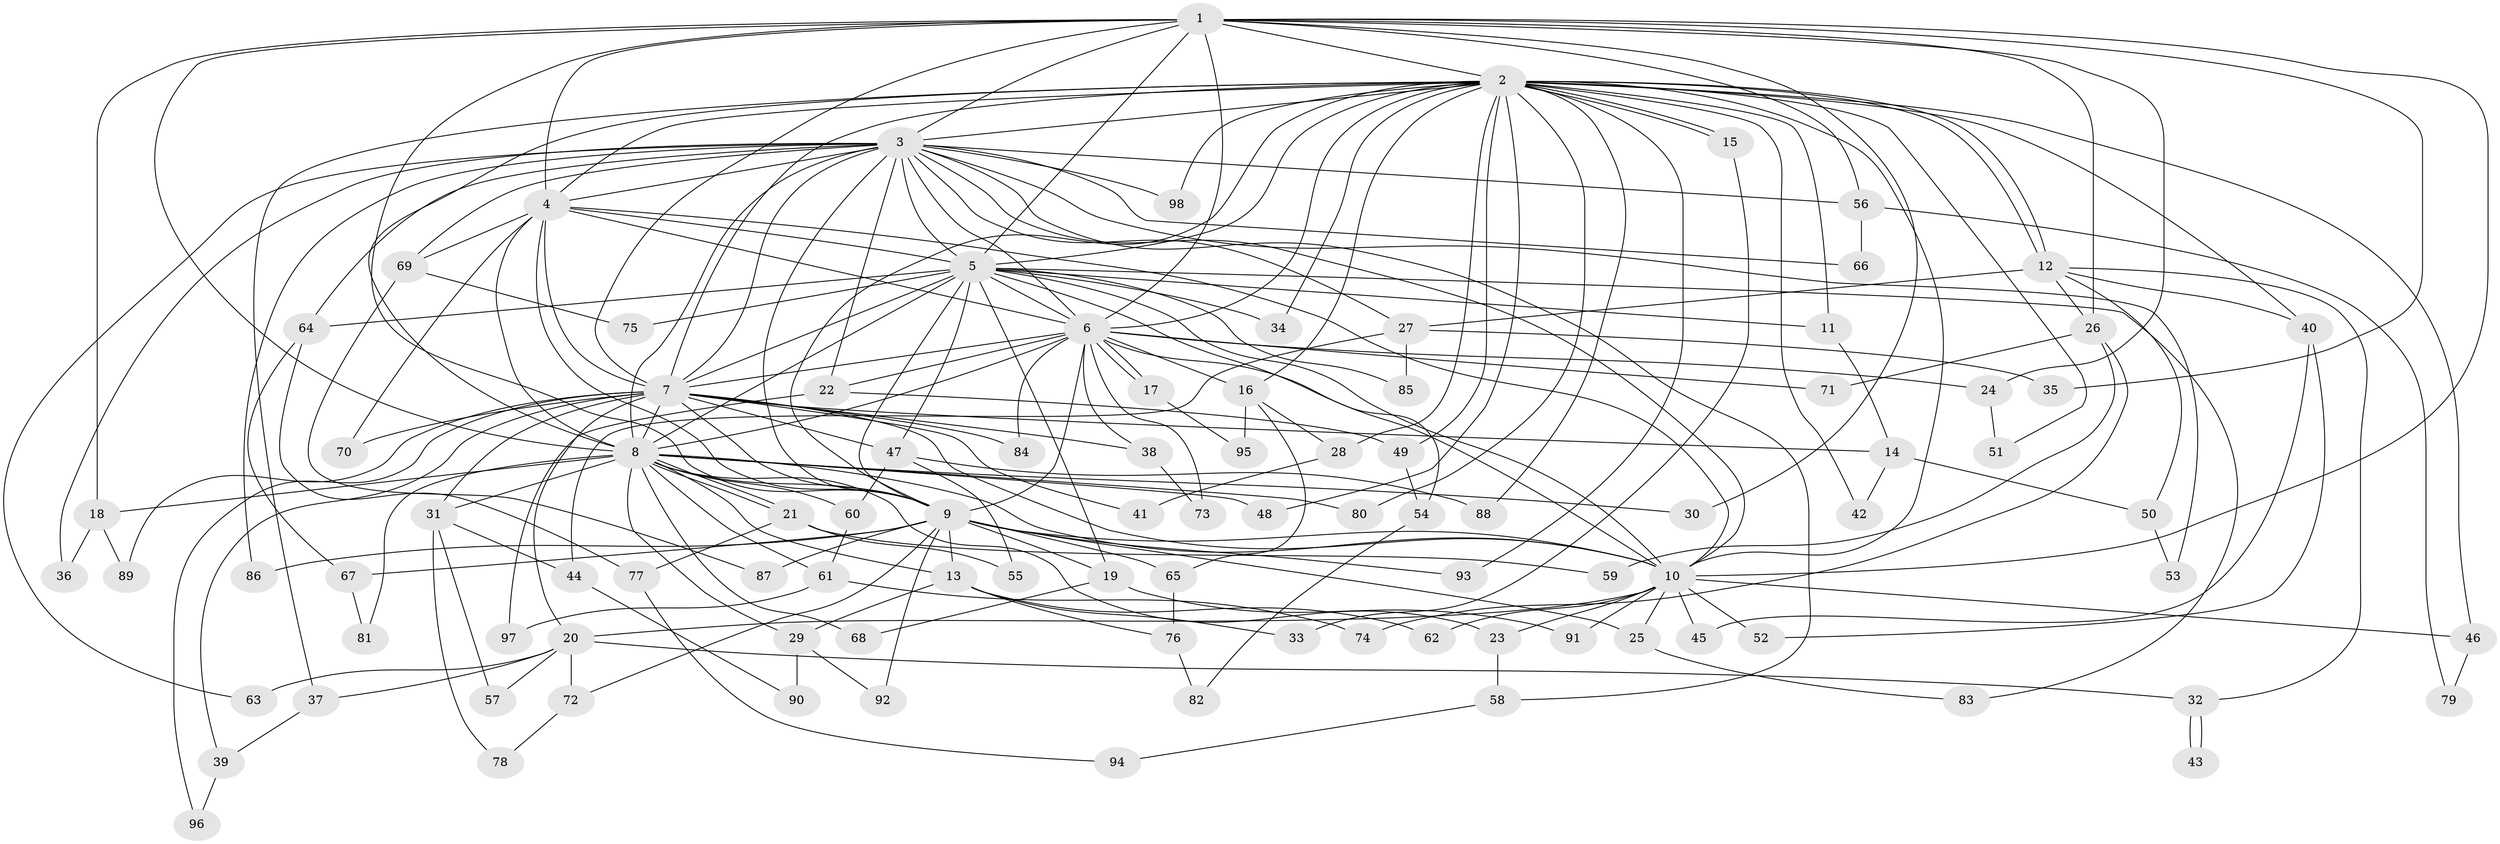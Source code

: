 // coarse degree distribution, {12: 0.014285714285714285, 25: 0.02857142857142857, 20: 0.014285714285714285, 17: 0.02857142857142857, 19: 0.014285714285714285, 14: 0.014285714285714285, 3: 0.17142857142857143, 7: 0.02857142857142857, 6: 0.014285714285714285, 4: 0.14285714285714285, 5: 0.1, 2: 0.42857142857142855}
// Generated by graph-tools (version 1.1) at 2025/23/03/03/25 07:23:43]
// undirected, 98 vertices, 221 edges
graph export_dot {
graph [start="1"]
  node [color=gray90,style=filled];
  1;
  2;
  3;
  4;
  5;
  6;
  7;
  8;
  9;
  10;
  11;
  12;
  13;
  14;
  15;
  16;
  17;
  18;
  19;
  20;
  21;
  22;
  23;
  24;
  25;
  26;
  27;
  28;
  29;
  30;
  31;
  32;
  33;
  34;
  35;
  36;
  37;
  38;
  39;
  40;
  41;
  42;
  43;
  44;
  45;
  46;
  47;
  48;
  49;
  50;
  51;
  52;
  53;
  54;
  55;
  56;
  57;
  58;
  59;
  60;
  61;
  62;
  63;
  64;
  65;
  66;
  67;
  68;
  69;
  70;
  71;
  72;
  73;
  74;
  75;
  76;
  77;
  78;
  79;
  80;
  81;
  82;
  83;
  84;
  85;
  86;
  87;
  88;
  89;
  90;
  91;
  92;
  93;
  94;
  95;
  96;
  97;
  98;
  1 -- 2;
  1 -- 3;
  1 -- 4;
  1 -- 5;
  1 -- 6;
  1 -- 7;
  1 -- 8;
  1 -- 9;
  1 -- 10;
  1 -- 18;
  1 -- 24;
  1 -- 26;
  1 -- 30;
  1 -- 35;
  1 -- 56;
  2 -- 3;
  2 -- 4;
  2 -- 5;
  2 -- 6;
  2 -- 7;
  2 -- 8;
  2 -- 9;
  2 -- 10;
  2 -- 11;
  2 -- 12;
  2 -- 12;
  2 -- 15;
  2 -- 15;
  2 -- 16;
  2 -- 28;
  2 -- 34;
  2 -- 37;
  2 -- 40;
  2 -- 42;
  2 -- 46;
  2 -- 48;
  2 -- 49;
  2 -- 51;
  2 -- 80;
  2 -- 88;
  2 -- 93;
  2 -- 98;
  3 -- 4;
  3 -- 5;
  3 -- 6;
  3 -- 7;
  3 -- 8;
  3 -- 9;
  3 -- 10;
  3 -- 22;
  3 -- 27;
  3 -- 36;
  3 -- 53;
  3 -- 56;
  3 -- 58;
  3 -- 63;
  3 -- 64;
  3 -- 66;
  3 -- 69;
  3 -- 86;
  3 -- 98;
  4 -- 5;
  4 -- 6;
  4 -- 7;
  4 -- 8;
  4 -- 9;
  4 -- 10;
  4 -- 69;
  4 -- 70;
  5 -- 6;
  5 -- 7;
  5 -- 8;
  5 -- 9;
  5 -- 10;
  5 -- 11;
  5 -- 19;
  5 -- 34;
  5 -- 47;
  5 -- 54;
  5 -- 64;
  5 -- 75;
  5 -- 83;
  5 -- 85;
  6 -- 7;
  6 -- 8;
  6 -- 9;
  6 -- 10;
  6 -- 16;
  6 -- 17;
  6 -- 17;
  6 -- 22;
  6 -- 24;
  6 -- 38;
  6 -- 71;
  6 -- 73;
  6 -- 84;
  7 -- 8;
  7 -- 9;
  7 -- 10;
  7 -- 14;
  7 -- 20;
  7 -- 31;
  7 -- 38;
  7 -- 39;
  7 -- 41;
  7 -- 47;
  7 -- 70;
  7 -- 84;
  7 -- 89;
  7 -- 96;
  8 -- 9;
  8 -- 10;
  8 -- 13;
  8 -- 18;
  8 -- 21;
  8 -- 21;
  8 -- 23;
  8 -- 29;
  8 -- 30;
  8 -- 31;
  8 -- 48;
  8 -- 60;
  8 -- 61;
  8 -- 68;
  8 -- 80;
  8 -- 81;
  9 -- 10;
  9 -- 13;
  9 -- 19;
  9 -- 25;
  9 -- 65;
  9 -- 67;
  9 -- 72;
  9 -- 86;
  9 -- 87;
  9 -- 92;
  9 -- 93;
  10 -- 20;
  10 -- 23;
  10 -- 25;
  10 -- 45;
  10 -- 46;
  10 -- 52;
  10 -- 62;
  10 -- 91;
  11 -- 14;
  12 -- 26;
  12 -- 27;
  12 -- 32;
  12 -- 40;
  12 -- 50;
  13 -- 29;
  13 -- 33;
  13 -- 62;
  13 -- 76;
  14 -- 42;
  14 -- 50;
  15 -- 33;
  16 -- 28;
  16 -- 65;
  16 -- 95;
  17 -- 95;
  18 -- 36;
  18 -- 89;
  19 -- 68;
  19 -- 91;
  20 -- 32;
  20 -- 37;
  20 -- 57;
  20 -- 63;
  20 -- 72;
  21 -- 55;
  21 -- 59;
  21 -- 77;
  22 -- 49;
  22 -- 97;
  23 -- 58;
  24 -- 51;
  25 -- 83;
  26 -- 59;
  26 -- 71;
  26 -- 74;
  27 -- 35;
  27 -- 44;
  27 -- 85;
  28 -- 41;
  29 -- 90;
  29 -- 92;
  31 -- 44;
  31 -- 57;
  31 -- 78;
  32 -- 43;
  32 -- 43;
  37 -- 39;
  38 -- 73;
  39 -- 96;
  40 -- 45;
  40 -- 52;
  44 -- 90;
  46 -- 79;
  47 -- 55;
  47 -- 60;
  47 -- 88;
  49 -- 54;
  50 -- 53;
  54 -- 82;
  56 -- 66;
  56 -- 79;
  58 -- 94;
  60 -- 61;
  61 -- 74;
  61 -- 97;
  64 -- 67;
  64 -- 77;
  65 -- 76;
  67 -- 81;
  69 -- 75;
  69 -- 87;
  72 -- 78;
  76 -- 82;
  77 -- 94;
}
